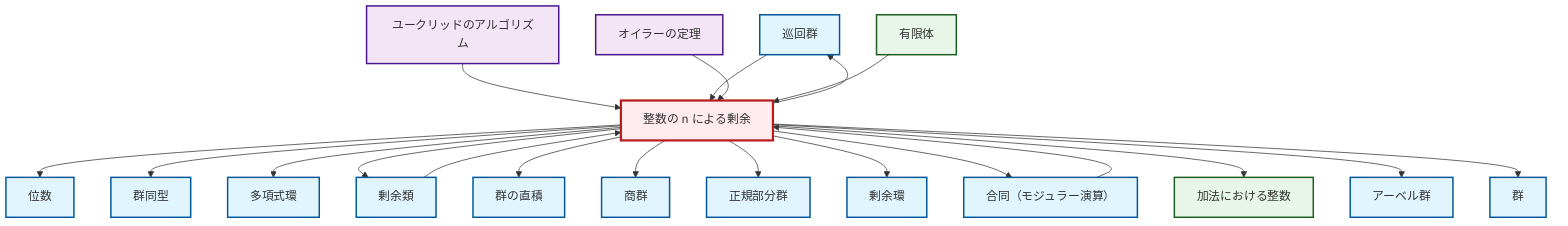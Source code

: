 graph TD
    classDef definition fill:#e1f5fe,stroke:#01579b,stroke-width:2px
    classDef theorem fill:#f3e5f5,stroke:#4a148c,stroke-width:2px
    classDef axiom fill:#fff3e0,stroke:#e65100,stroke-width:2px
    classDef example fill:#e8f5e9,stroke:#1b5e20,stroke-width:2px
    classDef current fill:#ffebee,stroke:#b71c1c,stroke-width:3px
    def-isomorphism["群同型"]:::definition
    def-order["位数"]:::definition
    def-direct-product["群の直積"]:::definition
    def-polynomial-ring["多項式環"]:::definition
    def-cyclic-group["巡回群"]:::definition
    def-abelian-group["アーベル群"]:::definition
    def-congruence["合同（モジュラー演算）"]:::definition
    def-normal-subgroup["正規部分群"]:::definition
    thm-euler["オイラーの定理"]:::theorem
    def-quotient-ring["剰余環"]:::definition
    def-quotient-group["商群"]:::definition
    ex-integers-addition["加法における整数"]:::example
    thm-euclidean-algorithm["ユークリッドのアルゴリズム"]:::theorem
    def-group["群"]:::definition
    ex-quotient-integers-mod-n["整数の n による剰余"]:::example
    def-coset["剰余類"]:::definition
    ex-finite-field["有限体"]:::example
    thm-euclidean-algorithm --> ex-quotient-integers-mod-n
    ex-quotient-integers-mod-n --> def-order
    ex-quotient-integers-mod-n --> def-isomorphism
    ex-quotient-integers-mod-n --> def-cyclic-group
    def-coset --> ex-quotient-integers-mod-n
    ex-quotient-integers-mod-n --> def-polynomial-ring
    def-congruence --> ex-quotient-integers-mod-n
    ex-quotient-integers-mod-n --> def-coset
    def-cyclic-group --> ex-quotient-integers-mod-n
    ex-quotient-integers-mod-n --> def-direct-product
    ex-quotient-integers-mod-n --> def-quotient-group
    thm-euler --> ex-quotient-integers-mod-n
    ex-quotient-integers-mod-n --> def-normal-subgroup
    ex-quotient-integers-mod-n --> def-quotient-ring
    ex-quotient-integers-mod-n --> def-congruence
    ex-finite-field --> ex-quotient-integers-mod-n
    ex-quotient-integers-mod-n --> ex-integers-addition
    ex-quotient-integers-mod-n --> def-abelian-group
    ex-quotient-integers-mod-n --> def-group
    class ex-quotient-integers-mod-n current